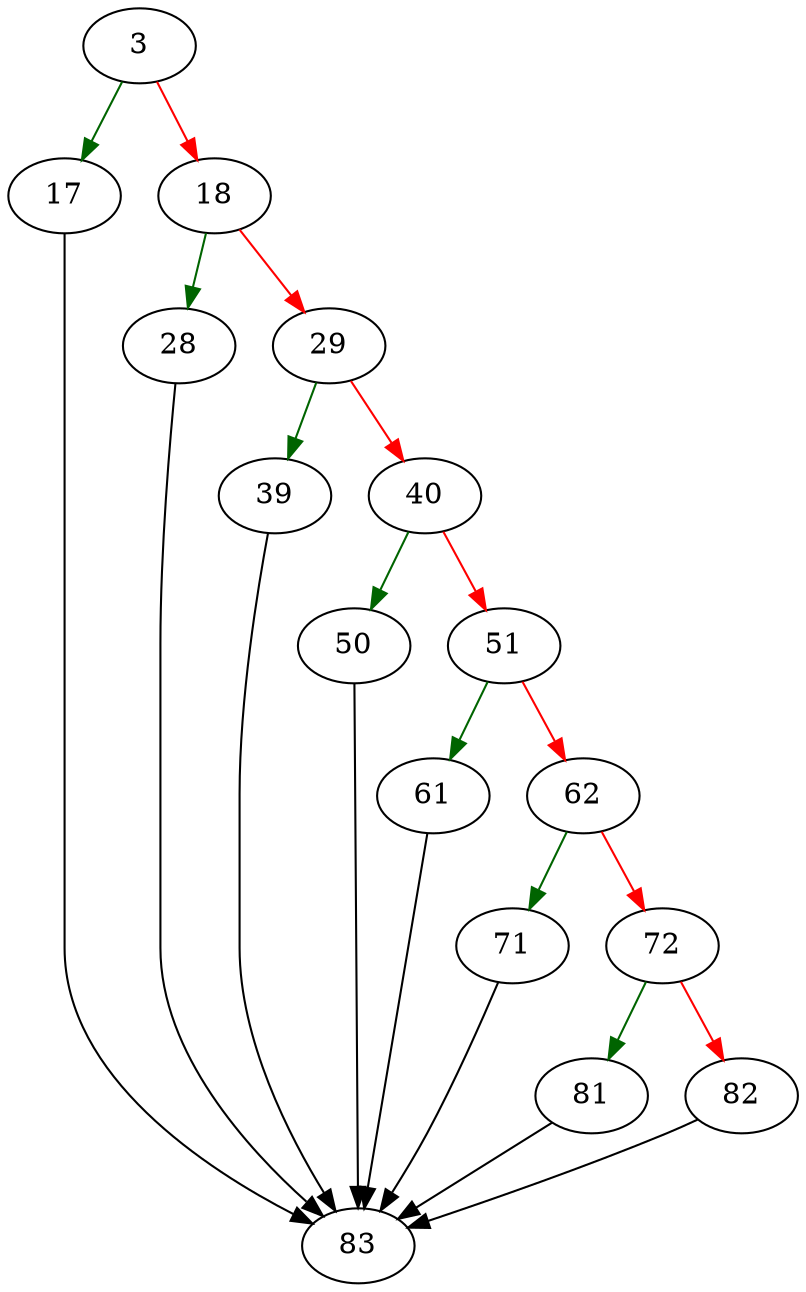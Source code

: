 strict digraph "sqlite3WindowCompare" {
	// Node definitions.
	3 [entry=true];
	17;
	18;
	83;
	28;
	29;
	39;
	40;
	50;
	51;
	61;
	62;
	71;
	72;
	81;
	82;

	// Edge definitions.
	3 -> 17 [
		color=darkgreen
		cond=true
	];
	3 -> 18 [
		color=red
		cond=false
	];
	17 -> 83;
	18 -> 28 [
		color=darkgreen
		cond=true
	];
	18 -> 29 [
		color=red
		cond=false
	];
	28 -> 83;
	29 -> 39 [
		color=darkgreen
		cond=true
	];
	29 -> 40 [
		color=red
		cond=false
	];
	39 -> 83;
	40 -> 50 [
		color=darkgreen
		cond=true
	];
	40 -> 51 [
		color=red
		cond=false
	];
	50 -> 83;
	51 -> 61 [
		color=darkgreen
		cond=true
	];
	51 -> 62 [
		color=red
		cond=false
	];
	61 -> 83;
	62 -> 71 [
		color=darkgreen
		cond=true
	];
	62 -> 72 [
		color=red
		cond=false
	];
	71 -> 83;
	72 -> 81 [
		color=darkgreen
		cond=true
	];
	72 -> 82 [
		color=red
		cond=false
	];
	81 -> 83;
	82 -> 83;
}